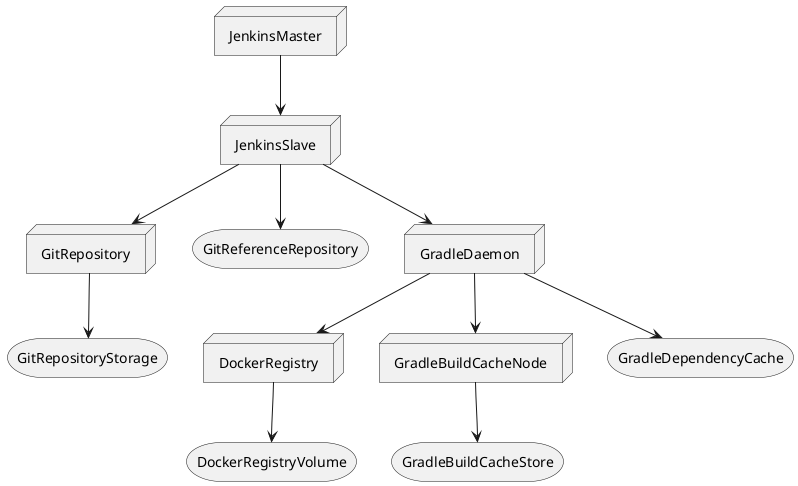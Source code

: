 @startuml
'https://plantuml.com/deployment-diagram

node JenkinsMaster
node JenkinsSlave
node GitRepository
storage GitRepositoryStorage
storage GitReferenceRepository
node DockerRegistry
storage DockerRegistryVolume
node GradleBuildCacheNode
storage GradleBuildCacheStore
node GradleDaemon
storage GradleDependencyCache

JenkinsMaster --> JenkinsSlave
JenkinsSlave --> GitReferenceRepository
JenkinsSlave --> GitRepository
JenkinsSlave --> GradleDaemon
GitRepository --> GitRepositoryStorage
GradleDaemon --> DockerRegistry
DockerRegistry --> DockerRegistryVolume
GradleDaemon --> GradleBuildCacheNode
GradleBuildCacheNode --> GradleBuildCacheStore
GradleDaemon --> GradleDependencyCache

@enduml